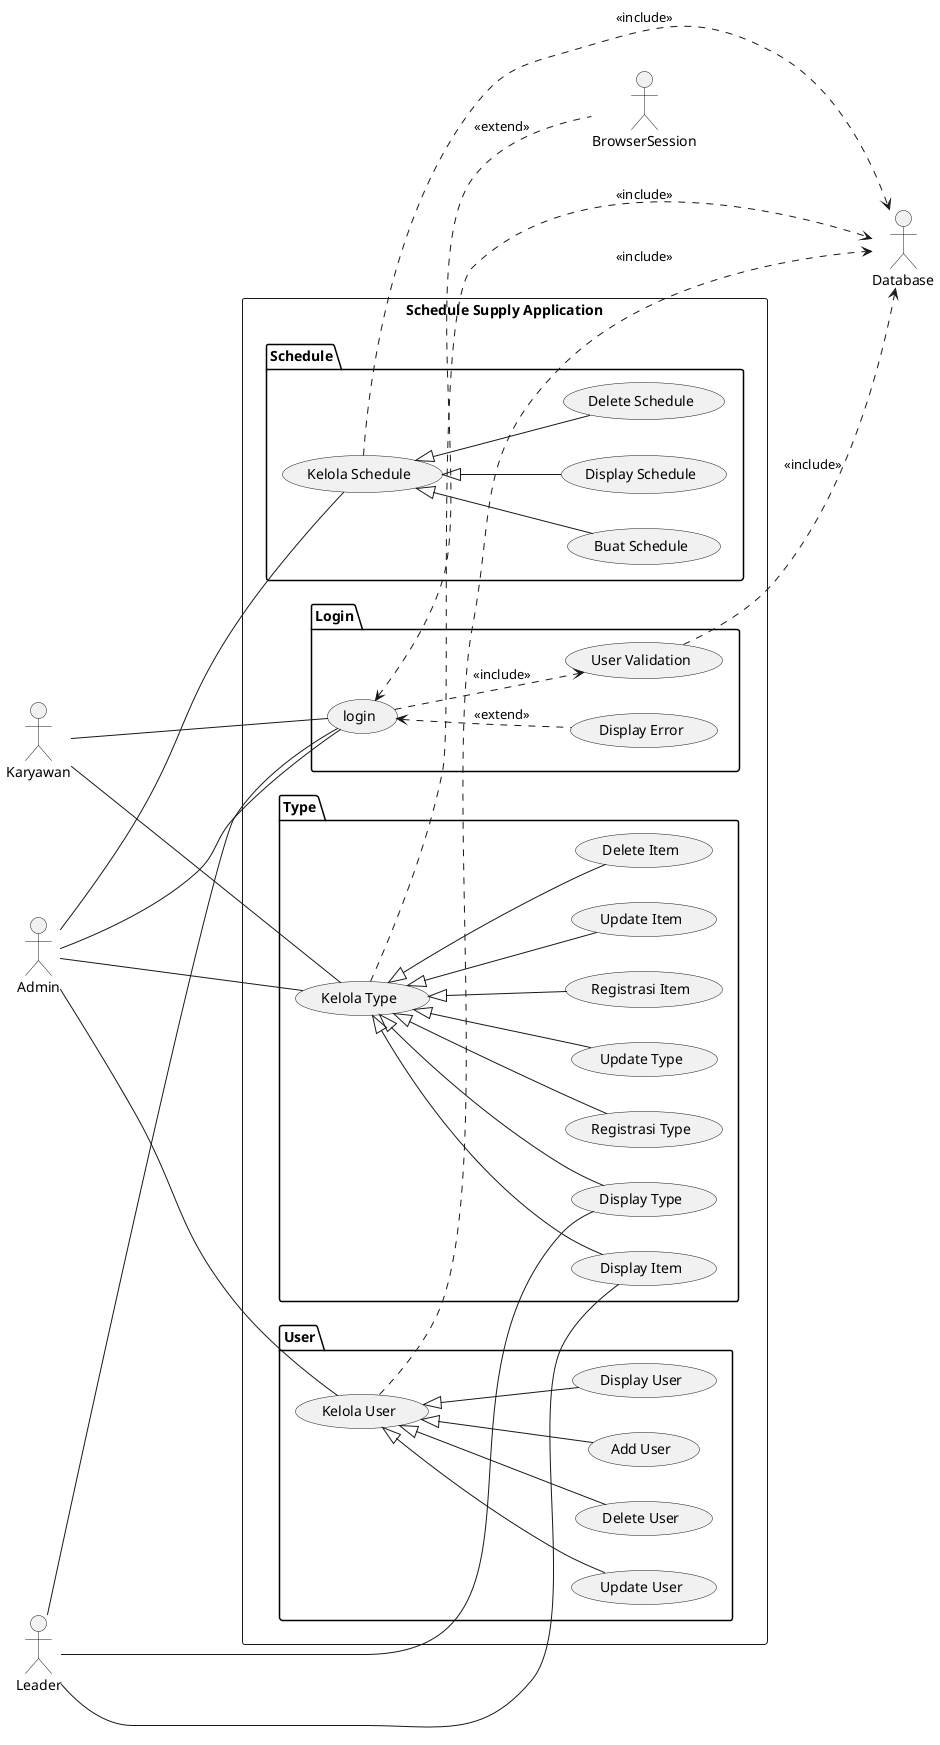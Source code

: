 @startuml

left to right direction

actor Database as mysql
actor BrowserSession as session

actor Admin as admin
actor Leader as leader
actor Karyawan as karyawan

rectangle "Schedule Supply Application" {

package Login {
admin ---- (login)
leader ---- (login)
karyawan ---- (login)
login <.. (Display Error) : <<extend>>
login ..> (User Validation) : <<include>>
}

package User {
(Kelola User) as userManagement
(Add User) as addUser
(Display User) as displayUser
(Update User) as updateUser
(Delete User) as deleteUser
admin --- userManagement
userManagement <|-- addUser
userManagement <|-- displayUser
userManagement <|-- updateUser
userManagement <|-- deleteUser
}

package Type {
(Kelola Type) as listItem
(Registrasi Type) as regType
(Display Type) as displayType
(Update Type) as updateType
(Registrasi Item) as regItem
(Update Item) as updateItem
(Delete Item) as deleteItem
(Display Item) as displayItem
admin --- listItem
karyawan --- listItem
leader --- displayType
leader --- displayItem
listItem <|-- regType
listItem <|-- displayItem
listItem <|-- displayType
listItem <|-- updateType
listItem <|-- regItem
listItem <|-- updateItem
listItem <|-- deleteItem
}

package Schedule {
(Kelola Schedule) as schedule
(Buat Schedule) as createSchedule
(Display Schedule) as displaySchedule
(Delete Schedule) as deleteSchedule
admin --- schedule
schedule <|-- createSchedule
schedule <|-- displaySchedule
schedule <|-- deleteSchedule
}


(User Validation) ..> mysql : <<include>>
login <.. session : <<extend>>
userManagement ..> mysql : <<include>>
listItem ..> mysql : <<include>>
schedule ...> mysql : <<include>>

}


@enduml
